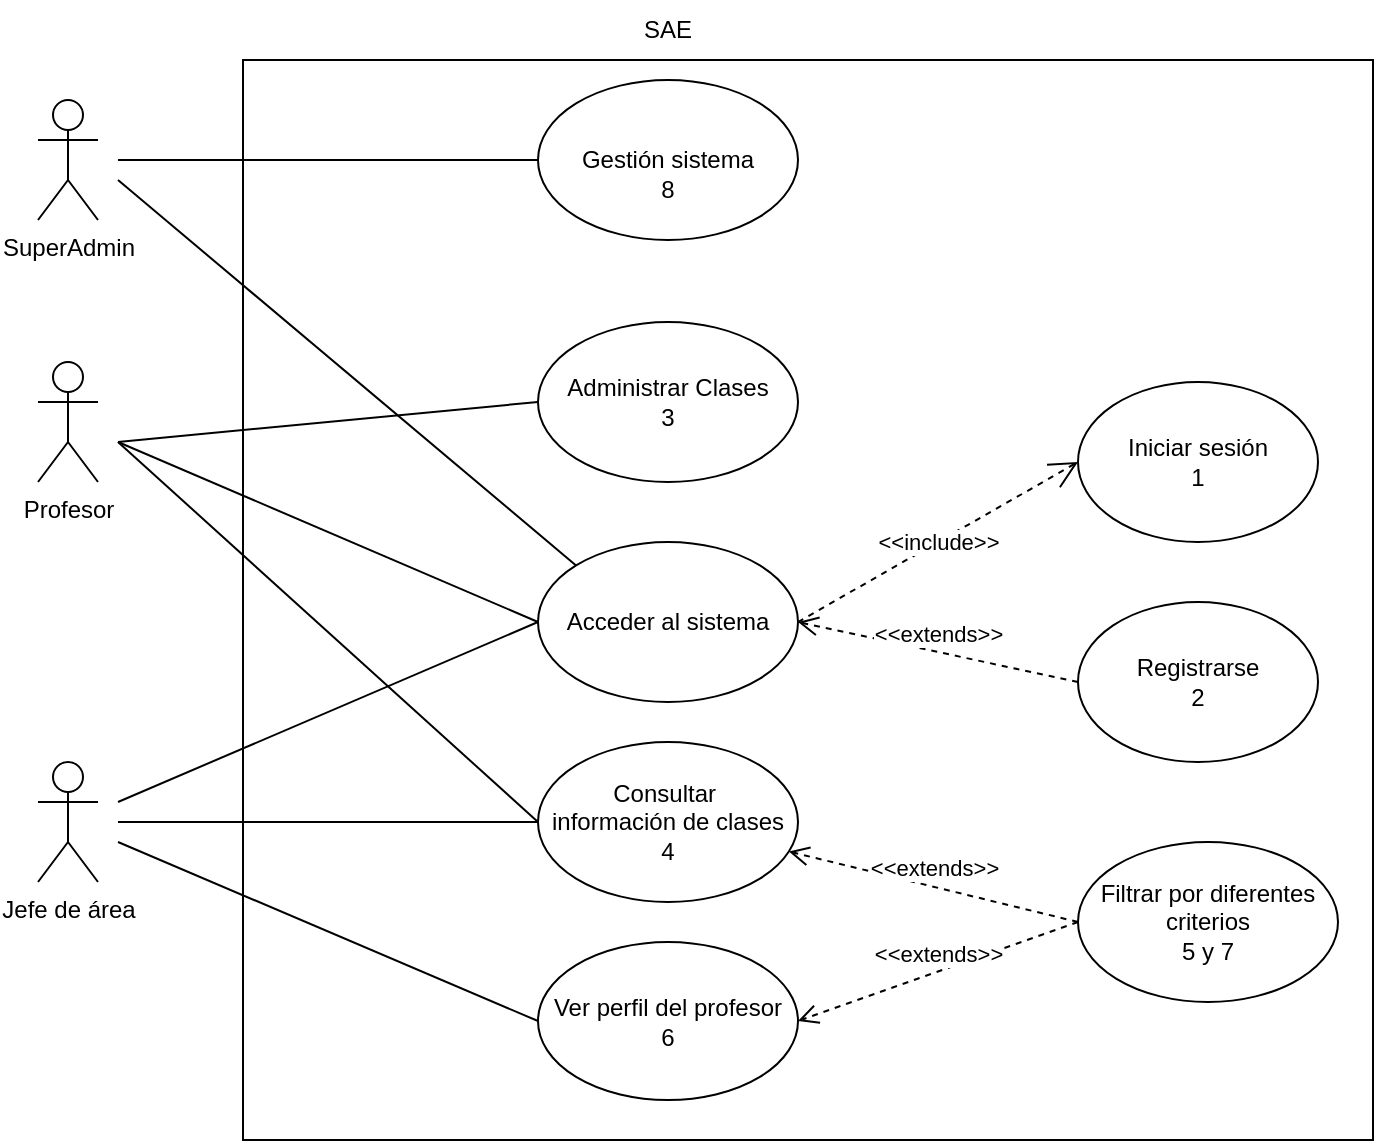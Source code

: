 <mxfile version="27.2.0" pages="3">
  <diagram name="Page-1" id="5f0bae14-7c28-e335-631c-24af17079c00">
    <mxGraphModel dx="1426" dy="785" grid="1" gridSize="10" guides="1" tooltips="1" connect="1" arrows="1" fold="1" page="1" pageScale="1" pageWidth="1100" pageHeight="850" background="none" math="0" shadow="0">
      <root>
        <mxCell id="0" />
        <mxCell id="1" parent="0" />
        <mxCell id="VlFVYFAtgefIfArWSq8J-1" value="" style="whiteSpace=wrap;html=1;" parent="1" vertex="1">
          <mxGeometry x="282.5" y="30" width="565" height="540" as="geometry" />
        </mxCell>
        <mxCell id="VlFVYFAtgefIfArWSq8J-2" value="Profesor&lt;div&gt;&lt;br&gt;&lt;/div&gt;" style="shape=umlActor;verticalLabelPosition=bottom;verticalAlign=top;html=1;outlineConnect=0;" parent="1" vertex="1">
          <mxGeometry x="180" y="181" width="30" height="60" as="geometry" />
        </mxCell>
        <mxCell id="VlFVYFAtgefIfArWSq8J-3" value="Jefe de área" style="shape=umlActor;verticalLabelPosition=bottom;verticalAlign=top;html=1;outlineConnect=0;" parent="1" vertex="1">
          <mxGeometry x="180" y="381" width="30" height="60" as="geometry" />
        </mxCell>
        <mxCell id="VlFVYFAtgefIfArWSq8J-5" value="Administrar Clases&lt;div&gt;3&lt;/div&gt;" style="ellipse;whiteSpace=wrap;html=1;" parent="1" vertex="1">
          <mxGeometry x="430" y="161" width="130" height="80" as="geometry" />
        </mxCell>
        <mxCell id="VlFVYFAtgefIfArWSq8J-6" value="Acceder al sistema" style="ellipse;whiteSpace=wrap;html=1;" parent="1" vertex="1">
          <mxGeometry x="430" y="271" width="130" height="80" as="geometry" />
        </mxCell>
        <mxCell id="VlFVYFAtgefIfArWSq8J-7" value="Consultar&amp;nbsp;&lt;div&gt;i&lt;span style=&quot;background-color: initial;&quot;&gt;nformación de clases&lt;/span&gt;&lt;div&gt;&lt;div&gt;4&lt;/div&gt;&lt;/div&gt;&lt;/div&gt;" style="ellipse;whiteSpace=wrap;html=1;" parent="1" vertex="1">
          <mxGeometry x="430" y="371" width="130" height="80" as="geometry" />
        </mxCell>
        <mxCell id="VlFVYFAtgefIfArWSq8J-8" value="Ver perfil del profesor&lt;div&gt;6&lt;/div&gt;" style="ellipse;whiteSpace=wrap;html=1;" parent="1" vertex="1">
          <mxGeometry x="430" y="471" width="130" height="79" as="geometry" />
        </mxCell>
        <mxCell id="VlFVYFAtgefIfArWSq8J-10" value="Iniciar sesión&lt;div&gt;1&lt;/div&gt;" style="ellipse;whiteSpace=wrap;html=1;" parent="1" vertex="1">
          <mxGeometry x="700" y="191" width="120" height="80" as="geometry" />
        </mxCell>
        <mxCell id="VlFVYFAtgefIfArWSq8J-12" value="Filtrar por diferentes criterios&lt;div&gt;5 y 7&lt;/div&gt;" style="ellipse;whiteSpace=wrap;html=1;" parent="1" vertex="1">
          <mxGeometry x="700" y="421" width="130" height="80" as="geometry" />
        </mxCell>
        <mxCell id="VlFVYFAtgefIfArWSq8J-13" value="Registrarse&lt;div&gt;2&lt;/div&gt;" style="ellipse;whiteSpace=wrap;html=1;" parent="1" vertex="1">
          <mxGeometry x="700" y="301" width="120" height="80" as="geometry" />
        </mxCell>
        <mxCell id="VlFVYFAtgefIfArWSq8J-14" value="" style="endArrow=none;html=1;rounded=0;entryX=0;entryY=0.5;entryDx=0;entryDy=0;" parent="1" target="VlFVYFAtgefIfArWSq8J-6" edge="1">
          <mxGeometry width="50" height="50" relative="1" as="geometry">
            <mxPoint x="220" y="221" as="sourcePoint" />
            <mxPoint x="600" y="311" as="targetPoint" />
          </mxGeometry>
        </mxCell>
        <mxCell id="VlFVYFAtgefIfArWSq8J-16" value="" style="endArrow=none;html=1;rounded=0;entryX=0;entryY=0.5;entryDx=0;entryDy=0;" parent="1" target="VlFVYFAtgefIfArWSq8J-5" edge="1">
          <mxGeometry width="50" height="50" relative="1" as="geometry">
            <mxPoint x="220" y="221" as="sourcePoint" />
            <mxPoint x="600" y="311" as="targetPoint" />
          </mxGeometry>
        </mxCell>
        <mxCell id="VlFVYFAtgefIfArWSq8J-19" value="" style="endArrow=none;html=1;rounded=0;entryX=0;entryY=0.5;entryDx=0;entryDy=0;" parent="1" target="VlFVYFAtgefIfArWSq8J-7" edge="1">
          <mxGeometry width="50" height="50" relative="1" as="geometry">
            <mxPoint x="220" y="221" as="sourcePoint" />
            <mxPoint x="600" y="271" as="targetPoint" />
          </mxGeometry>
        </mxCell>
        <mxCell id="VlFVYFAtgefIfArWSq8J-20" value="" style="endArrow=none;html=1;rounded=0;entryX=0;entryY=0.5;entryDx=0;entryDy=0;" parent="1" target="VlFVYFAtgefIfArWSq8J-7" edge="1">
          <mxGeometry width="50" height="50" relative="1" as="geometry">
            <mxPoint x="220" y="411" as="sourcePoint" />
            <mxPoint x="600" y="271" as="targetPoint" />
          </mxGeometry>
        </mxCell>
        <mxCell id="VlFVYFAtgefIfArWSq8J-21" value="" style="endArrow=none;html=1;rounded=0;entryX=0;entryY=0.5;entryDx=0;entryDy=0;" parent="1" target="VlFVYFAtgefIfArWSq8J-8" edge="1">
          <mxGeometry width="50" height="50" relative="1" as="geometry">
            <mxPoint x="220" y="421" as="sourcePoint" />
            <mxPoint x="600" y="271" as="targetPoint" />
          </mxGeometry>
        </mxCell>
        <mxCell id="VlFVYFAtgefIfArWSq8J-22" value="" style="endArrow=none;html=1;rounded=0;entryX=0;entryY=0.5;entryDx=0;entryDy=0;" parent="1" target="VlFVYFAtgefIfArWSq8J-6" edge="1">
          <mxGeometry width="50" height="50" relative="1" as="geometry">
            <mxPoint x="220" y="401" as="sourcePoint" />
            <mxPoint x="600" y="271" as="targetPoint" />
          </mxGeometry>
        </mxCell>
        <mxCell id="VlFVYFAtgefIfArWSq8J-24" value="&amp;lt;&amp;lt;extends&amp;gt;&amp;gt;" style="html=1;verticalAlign=bottom;endArrow=open;dashed=1;endSize=8;curved=0;rounded=0;exitX=0;exitY=0.5;exitDx=0;exitDy=0;" parent="1" source="VlFVYFAtgefIfArWSq8J-12" target="VlFVYFAtgefIfArWSq8J-7" edge="1">
          <mxGeometry relative="1" as="geometry">
            <mxPoint x="610" y="291" as="sourcePoint" />
            <mxPoint x="530" y="291" as="targetPoint" />
          </mxGeometry>
        </mxCell>
        <mxCell id="VlFVYFAtgefIfArWSq8J-25" value="&amp;lt;&amp;lt;extends&amp;gt;&amp;gt;" style="html=1;verticalAlign=bottom;endArrow=open;dashed=1;endSize=8;curved=0;rounded=0;entryX=1;entryY=0.5;entryDx=0;entryDy=0;exitX=0;exitY=0.5;exitDx=0;exitDy=0;" parent="1" source="VlFVYFAtgefIfArWSq8J-12" target="VlFVYFAtgefIfArWSq8J-8" edge="1">
          <mxGeometry relative="1" as="geometry">
            <mxPoint x="680" y="421" as="sourcePoint" />
            <mxPoint x="570" y="424" as="targetPoint" />
          </mxGeometry>
        </mxCell>
        <mxCell id="VlFVYFAtgefIfArWSq8J-26" value="&amp;lt;&amp;lt;include&amp;gt;&amp;gt;" style="endArrow=open;endSize=12;dashed=1;html=1;rounded=0;exitX=1;exitY=0.5;exitDx=0;exitDy=0;entryX=0;entryY=0.5;entryDx=0;entryDy=0;" parent="1" source="VlFVYFAtgefIfArWSq8J-6" target="VlFVYFAtgefIfArWSq8J-10" edge="1">
          <mxGeometry width="160" relative="1" as="geometry">
            <mxPoint x="490" y="291" as="sourcePoint" />
            <mxPoint x="650" y="291" as="targetPoint" />
          </mxGeometry>
        </mxCell>
        <mxCell id="VlFVYFAtgefIfArWSq8J-27" value="&amp;lt;&amp;lt;extends&amp;gt;&amp;gt;" style="html=1;verticalAlign=bottom;endArrow=open;dashed=1;endSize=8;curved=0;rounded=0;exitX=0;exitY=0.5;exitDx=0;exitDy=0;entryX=1;entryY=0.5;entryDx=0;entryDy=0;" parent="1" source="VlFVYFAtgefIfArWSq8J-13" target="VlFVYFAtgefIfArWSq8J-6" edge="1">
          <mxGeometry relative="1" as="geometry">
            <mxPoint x="690" y="431" as="sourcePoint" />
            <mxPoint x="560" y="131" as="targetPoint" />
          </mxGeometry>
        </mxCell>
        <mxCell id="VlFVYFAtgefIfArWSq8J-28" value="SAE" style="text;html=1;align=center;verticalAlign=middle;whiteSpace=wrap;rounded=0;" parent="1" vertex="1">
          <mxGeometry x="465" width="60" height="30" as="geometry" />
        </mxCell>
        <mxCell id="oE6HlCZ7qDH-CvLmyeOS-1" value="&lt;div&gt;SuperAdmin&lt;/div&gt;" style="shape=umlActor;verticalLabelPosition=bottom;verticalAlign=top;html=1;outlineConnect=0;" vertex="1" parent="1">
          <mxGeometry x="180" y="50" width="30" height="60" as="geometry" />
        </mxCell>
        <mxCell id="oE6HlCZ7qDH-CvLmyeOS-5" value="&lt;div&gt;&lt;br&gt;&lt;/div&gt;Gestión sistema&lt;br&gt;&lt;div&gt;8&lt;/div&gt;" style="ellipse;whiteSpace=wrap;html=1;" vertex="1" parent="1">
          <mxGeometry x="430" y="40" width="130" height="80" as="geometry" />
        </mxCell>
        <mxCell id="oE6HlCZ7qDH-CvLmyeOS-6" value="" style="endArrow=none;html=1;rounded=0;entryX=0;entryY=0.5;entryDx=0;entryDy=0;" edge="1" parent="1" target="oE6HlCZ7qDH-CvLmyeOS-5">
          <mxGeometry width="50" height="50" relative="1" as="geometry">
            <mxPoint x="220" y="80" as="sourcePoint" />
            <mxPoint x="530" y="60" as="targetPoint" />
          </mxGeometry>
        </mxCell>
        <mxCell id="oE6HlCZ7qDH-CvLmyeOS-7" value="" style="endArrow=none;html=1;rounded=0;entryX=0;entryY=0;entryDx=0;entryDy=0;" edge="1" parent="1" target="VlFVYFAtgefIfArWSq8J-6">
          <mxGeometry width="50" height="50" relative="1" as="geometry">
            <mxPoint x="220" y="90" as="sourcePoint" />
            <mxPoint x="520" y="120" as="targetPoint" />
          </mxGeometry>
        </mxCell>
      </root>
    </mxGraphModel>
  </diagram>
  <diagram name="Consultar perfil de profesor" id="fYUWoig5p-H-awXGTyvt">
    <mxGraphModel dx="1304" dy="744" grid="1" gridSize="10" guides="1" tooltips="1" connect="1" arrows="1" fold="1" page="1" pageScale="1" pageWidth="827" pageHeight="1169" math="0" shadow="0">
      <root>
        <mxCell id="0" />
        <mxCell id="1" parent="0" />
        <mxCell id="JDWKEVbigAQIcctzPZba-5" value="" style="rounded=0;whiteSpace=wrap;html=1;" vertex="1" parent="1">
          <mxGeometry x="260" y="350" width="640" height="430" as="geometry" />
        </mxCell>
        <mxCell id="2u_kejNQmcYjoHIHSHl--4" value="Jede de área" style="shape=umlActor;verticalLabelPosition=bottom;verticalAlign=top;html=1;outlineConnect=0;" parent="1" vertex="1">
          <mxGeometry x="170" y="510" width="30" height="60" as="geometry" />
        </mxCell>
        <mxCell id="YrfSEVt-PsMpax3U0DWy-1" value="Seleccionar&amp;nbsp;&lt;div&gt;Profesor&lt;/div&gt;" style="ellipse;whiteSpace=wrap;html=1;" vertex="1" parent="1">
          <mxGeometry x="530" y="510" width="120" height="80" as="geometry" />
        </mxCell>
        <mxCell id="YrfSEVt-PsMpax3U0DWy-2" value="Acceder al menú&amp;nbsp;&lt;div&gt;de profesores&lt;/div&gt;" style="ellipse;whiteSpace=wrap;html=1;" vertex="1" parent="1">
          <mxGeometry x="320" y="510" width="120" height="80" as="geometry" />
        </mxCell>
        <mxCell id="YrfSEVt-PsMpax3U0DWy-4" value="Ver Perfil&amp;nbsp;&lt;div&gt;del Profesor&lt;/div&gt;" style="ellipse;whiteSpace=wrap;html=1;" vertex="1" parent="1">
          <mxGeometry x="740" y="510" width="120" height="80" as="geometry" />
        </mxCell>
        <mxCell id="JDWKEVbigAQIcctzPZba-1" value="Eliminar Profesor" style="ellipse;whiteSpace=wrap;html=1;" vertex="1" parent="1">
          <mxGeometry x="740" y="660" width="120" height="80" as="geometry" />
        </mxCell>
        <mxCell id="JDWKEVbigAQIcctzPZba-2" value="&amp;lt;&amp;lt;extend&amp;gt;&amp;gt;" style="html=1;verticalAlign=bottom;labelBackgroundColor=none;endArrow=open;endFill=0;dashed=1;rounded=0;exitX=0.5;exitY=0;exitDx=0;exitDy=0;entryX=0.5;entryY=1;entryDx=0;entryDy=0;" edge="1" parent="1" source="JDWKEVbigAQIcctzPZba-1" target="YrfSEVt-PsMpax3U0DWy-4">
          <mxGeometry width="160" relative="1" as="geometry">
            <mxPoint x="260" y="640" as="sourcePoint" />
            <mxPoint x="360" y="730" as="targetPoint" />
          </mxGeometry>
        </mxCell>
        <mxCell id="JDWKEVbigAQIcctzPZba-6" value="" style="endArrow=none;html=1;rounded=0;entryX=0;entryY=0.5;entryDx=0;entryDy=0;" edge="1" parent="1" target="YrfSEVt-PsMpax3U0DWy-2">
          <mxGeometry width="50" height="50" relative="1" as="geometry">
            <mxPoint x="210" y="550" as="sourcePoint" />
            <mxPoint x="550" y="570" as="targetPoint" />
          </mxGeometry>
        </mxCell>
        <mxCell id="JDWKEVbigAQIcctzPZba-8" value="&amp;lt;&amp;lt;extend&amp;gt;&amp;gt;" style="html=1;verticalAlign=bottom;labelBackgroundColor=none;endArrow=open;endFill=0;dashed=1;rounded=0;exitX=0;exitY=0.5;exitDx=0;exitDy=0;entryX=1;entryY=0.5;entryDx=0;entryDy=0;" edge="1" parent="1" source="YrfSEVt-PsMpax3U0DWy-1" target="YrfSEVt-PsMpax3U0DWy-2">
          <mxGeometry width="160" relative="1" as="geometry">
            <mxPoint x="820" y="680" as="sourcePoint" />
            <mxPoint x="820" y="610" as="targetPoint" />
          </mxGeometry>
        </mxCell>
        <mxCell id="DeSKDXIqaLilFEfRsRjt-1" value="Filtrar lista de profesores" style="ellipse;whiteSpace=wrap;html=1;" vertex="1" parent="1">
          <mxGeometry x="530" y="380" width="120" height="80" as="geometry" />
        </mxCell>
        <mxCell id="DeSKDXIqaLilFEfRsRjt-2" value="&amp;lt;&amp;lt;extend&amp;gt;&amp;gt;" style="html=1;verticalAlign=bottom;labelBackgroundColor=none;endArrow=open;endFill=0;dashed=1;rounded=0;exitX=0;exitY=1;exitDx=0;exitDy=0;entryX=1;entryY=0;entryDx=0;entryDy=0;" edge="1" parent="1" source="DeSKDXIqaLilFEfRsRjt-1" target="YrfSEVt-PsMpax3U0DWy-2">
          <mxGeometry width="160" relative="1" as="geometry">
            <mxPoint x="540" y="560" as="sourcePoint" />
            <mxPoint x="450" y="560" as="targetPoint" />
          </mxGeometry>
        </mxCell>
        <mxCell id="DeSKDXIqaLilFEfRsRjt-3" value="&amp;lt;&amp;lt;include&amp;gt;&amp;gt;" style="endArrow=open;endSize=12;dashed=1;html=1;rounded=0;exitX=1;exitY=0.5;exitDx=0;exitDy=0;entryX=0;entryY=0.5;entryDx=0;entryDy=0;" edge="1" parent="1" source="YrfSEVt-PsMpax3U0DWy-1" target="YrfSEVt-PsMpax3U0DWy-4">
          <mxGeometry width="160" relative="1" as="geometry">
            <mxPoint x="361" y="345" as="sourcePoint" />
            <mxPoint x="510" y="325" as="targetPoint" />
          </mxGeometry>
        </mxCell>
      </root>
    </mxGraphModel>
  </diagram>
  <diagram name="Caso de uso - Eliminar usuario" id="r01dRQSqruM3-_Fl9Tzo">
    <mxGraphModel dx="858" dy="828" grid="1" gridSize="10" guides="1" tooltips="1" connect="1" arrows="1" fold="1" page="1" pageScale="1" pageWidth="827" pageHeight="1169" math="0" shadow="0">
      <root>
        <mxCell id="0" />
        <mxCell id="1" parent="0" />
        <mxCell id="KWhHhxgF_X2CVYcM56N6-1" value="Eliminar usuario" style="swimlane;whiteSpace=wrap;html=1;" parent="1" vertex="1">
          <mxGeometry x="351" y="305" width="949" height="560" as="geometry" />
        </mxCell>
        <mxCell id="KWhHhxgF_X2CVYcM56N6-2" value="Acceder al menú de usuarios" style="ellipse;whiteSpace=wrap;html=1;" parent="KWhHhxgF_X2CVYcM56N6-1" vertex="1">
          <mxGeometry x="59" y="240" width="120" height="80" as="geometry" />
        </mxCell>
        <mxCell id="KWhHhxgF_X2CVYcM56N6-3" value="Gestionar usuario" style="ellipse;whiteSpace=wrap;html=1;" parent="KWhHhxgF_X2CVYcM56N6-1" vertex="1">
          <mxGeometry x="299" y="240" width="120" height="80" as="geometry" />
        </mxCell>
        <mxCell id="KWhHhxgF_X2CVYcM56N6-4" value="Consultar" style="ellipse;whiteSpace=wrap;html=1;" parent="KWhHhxgF_X2CVYcM56N6-1" vertex="1">
          <mxGeometry x="785" y="240" width="120" height="80" as="geometry" />
        </mxCell>
        <mxCell id="KWhHhxgF_X2CVYcM56N6-5" value="Eliminar usuario" style="ellipse;whiteSpace=wrap;html=1;" parent="KWhHhxgF_X2CVYcM56N6-1" vertex="1">
          <mxGeometry x="529" y="240" width="120" height="80" as="geometry" />
        </mxCell>
        <mxCell id="KWhHhxgF_X2CVYcM56N6-6" value="&amp;lt;&amp;lt;include&amp;gt;&amp;gt;" style="html=1;verticalAlign=bottom;labelBackgroundColor=none;endArrow=open;endFill=0;dashed=1;rounded=0;entryX=0;entryY=0.5;entryDx=0;entryDy=0;exitX=1;exitY=0.5;exitDx=0;exitDy=0;" parent="KWhHhxgF_X2CVYcM56N6-1" source="KWhHhxgF_X2CVYcM56N6-2" target="KWhHhxgF_X2CVYcM56N6-3" edge="1">
          <mxGeometry width="160" relative="1" as="geometry">
            <mxPoint x="319" y="190" as="sourcePoint" />
            <mxPoint x="479" y="190" as="targetPoint" />
          </mxGeometry>
        </mxCell>
        <mxCell id="KWhHhxgF_X2CVYcM56N6-7" value="&amp;lt;&amp;lt;include&amp;gt;&amp;gt;" style="html=1;verticalAlign=bottom;labelBackgroundColor=none;endArrow=open;endFill=0;dashed=1;rounded=0;entryX=1;entryY=0.5;entryDx=0;entryDy=0;exitX=0;exitY=0.5;exitDx=0;exitDy=0;" parent="KWhHhxgF_X2CVYcM56N6-1" source="KWhHhxgF_X2CVYcM56N6-4" target="KWhHhxgF_X2CVYcM56N6-5" edge="1">
          <mxGeometry width="160" relative="1" as="geometry">
            <mxPoint x="199" y="300" as="sourcePoint" />
            <mxPoint x="299" y="300" as="targetPoint" />
          </mxGeometry>
        </mxCell>
        <mxCell id="KWhHhxgF_X2CVYcM56N6-8" value="&amp;lt;&amp;lt;extend&amp;gt;&amp;gt;" style="html=1;verticalAlign=bottom;labelBackgroundColor=none;endArrow=open;endFill=0;dashed=1;rounded=0;exitX=0;exitY=0.5;exitDx=0;exitDy=0;entryX=1;entryY=0.5;entryDx=0;entryDy=0;" parent="KWhHhxgF_X2CVYcM56N6-1" source="KWhHhxgF_X2CVYcM56N6-5" target="KWhHhxgF_X2CVYcM56N6-3" edge="1">
          <mxGeometry width="160" relative="1" as="geometry">
            <mxPoint x="319" y="190" as="sourcePoint" />
            <mxPoint x="419" y="370" as="targetPoint" />
          </mxGeometry>
        </mxCell>
        <mxCell id="KWhHhxgF_X2CVYcM56N6-9" value="Administrador" style="shape=umlActor;verticalLabelPosition=bottom;verticalAlign=top;html=1;outlineConnect=0;" parent="1" vertex="1">
          <mxGeometry x="230" y="555" width="30" height="60" as="geometry" />
        </mxCell>
        <mxCell id="KWhHhxgF_X2CVYcM56N6-10" value="" style="endArrow=classic;html=1;rounded=0;entryX=0;entryY=0.5;entryDx=0;entryDy=0;" parent="1" source="KWhHhxgF_X2CVYcM56N6-9" target="KWhHhxgF_X2CVYcM56N6-2" edge="1">
          <mxGeometry width="50" height="50" relative="1" as="geometry">
            <mxPoint x="720" y="515" as="sourcePoint" />
            <mxPoint x="770" y="465" as="targetPoint" />
          </mxGeometry>
        </mxCell>
        <mxCell id="KWhHhxgF_X2CVYcM56N6-11" value="Gestor de &lt;br&gt;base de datos" style="shape=umlActor;verticalLabelPosition=bottom;verticalAlign=top;html=1;outlineConnect=0;" parent="1" vertex="1">
          <mxGeometry x="1360" y="555" width="30" height="60" as="geometry" />
        </mxCell>
        <mxCell id="KWhHhxgF_X2CVYcM56N6-12" value="" style="endArrow=classic;html=1;rounded=0;entryX=1;entryY=0.5;entryDx=0;entryDy=0;" parent="1" source="KWhHhxgF_X2CVYcM56N6-11" target="KWhHhxgF_X2CVYcM56N6-4" edge="1">
          <mxGeometry width="50" height="50" relative="1" as="geometry">
            <mxPoint x="806" y="605" as="sourcePoint" />
            <mxPoint x="856" y="555" as="targetPoint" />
          </mxGeometry>
        </mxCell>
      </root>
    </mxGraphModel>
  </diagram>
</mxfile>

